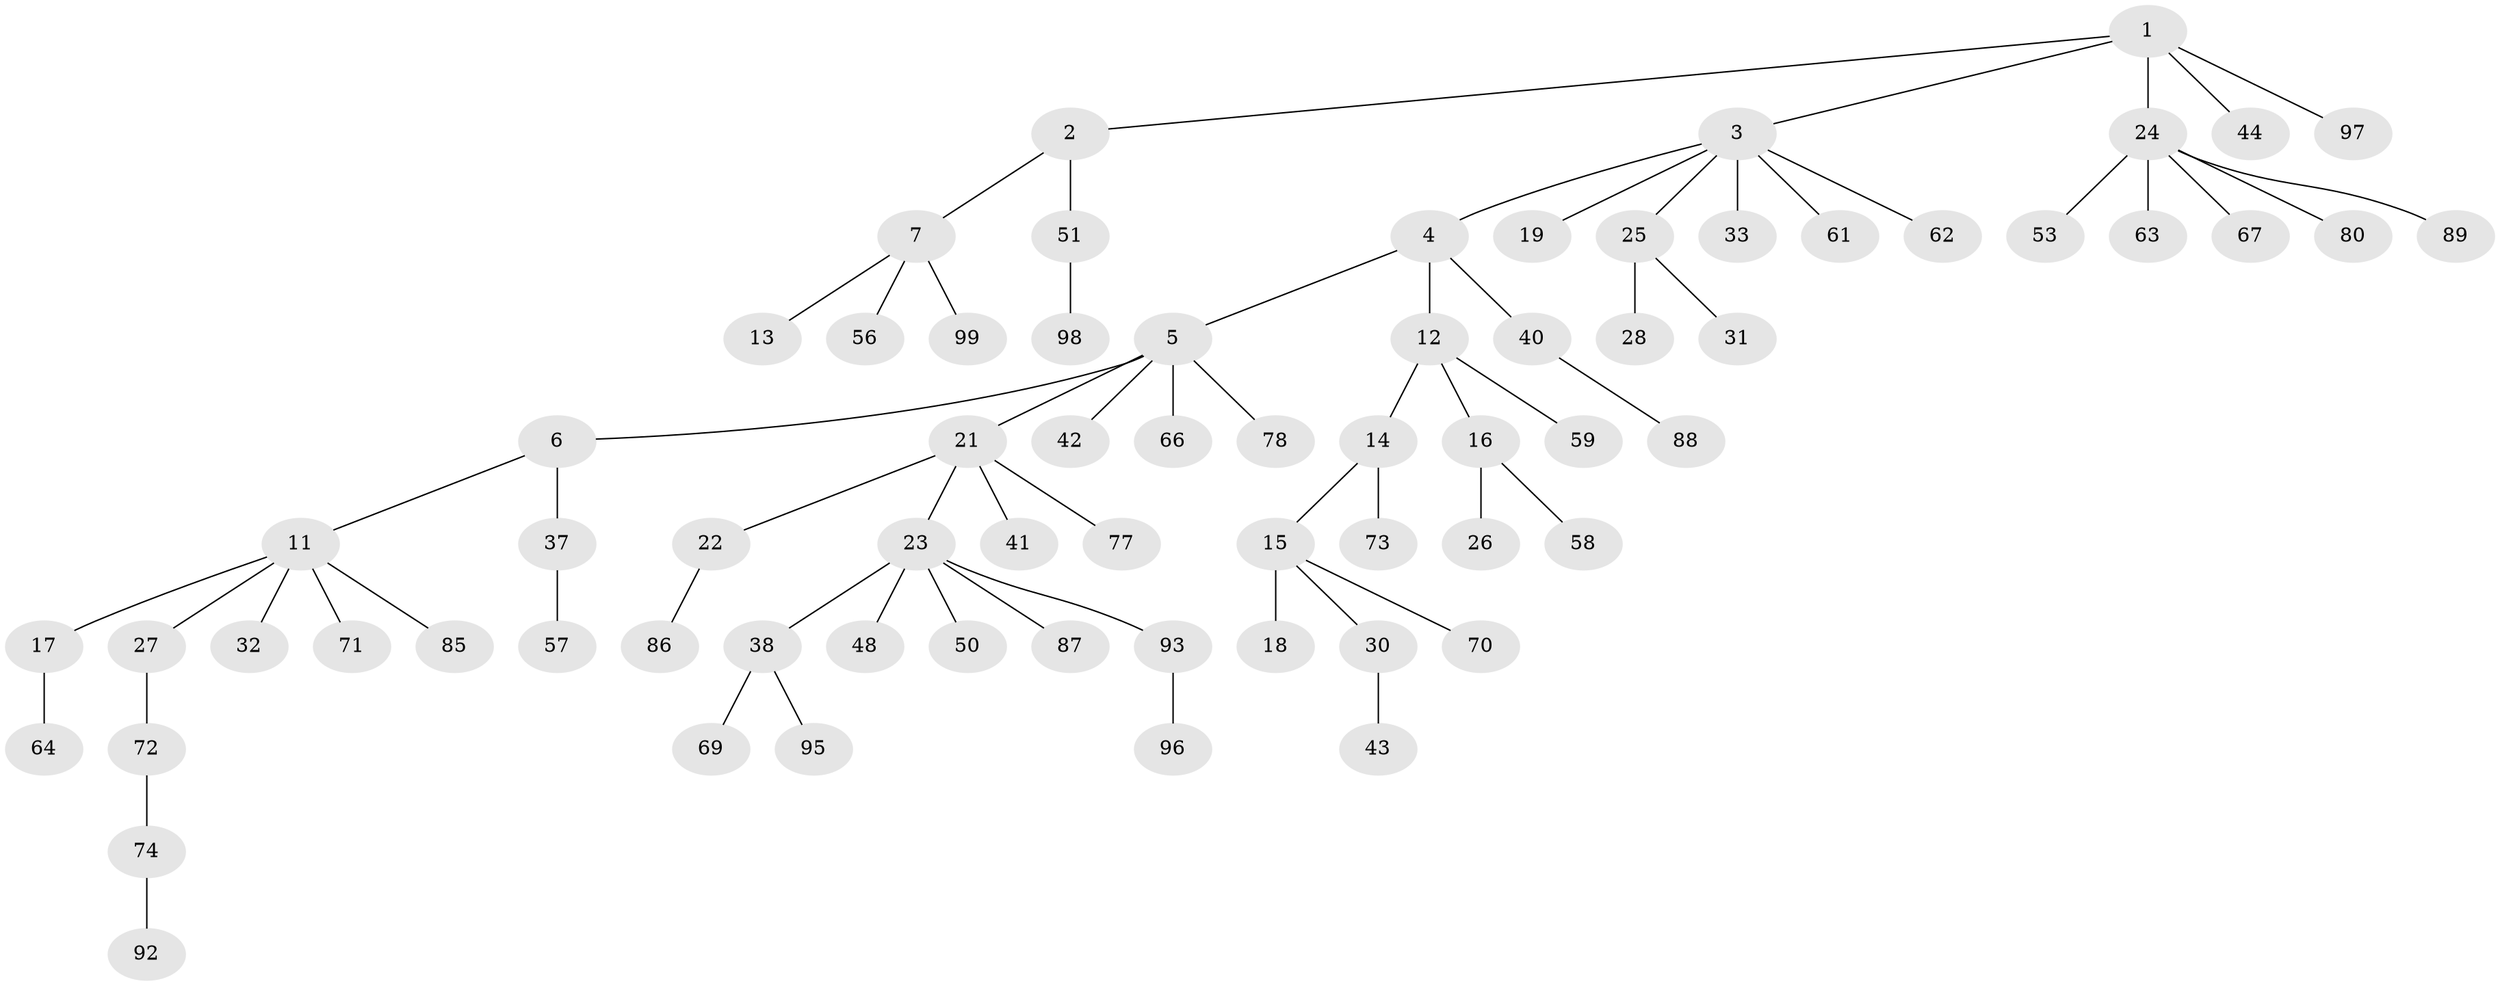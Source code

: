 // original degree distribution, {4: 0.09090909090909091, 7: 0.020202020202020204, 3: 0.0707070707070707, 2: 0.25252525252525254, 6: 0.030303030303030304, 5: 0.010101010101010102, 1: 0.5252525252525253}
// Generated by graph-tools (version 1.1) at 2025/11/02/27/25 16:11:27]
// undirected, 70 vertices, 69 edges
graph export_dot {
graph [start="1"]
  node [color=gray90,style=filled];
  1 [super="+8"];
  2 [super="+68"];
  3 [super="+35"];
  4 [super="+10"];
  5 [super="+49"];
  6 [super="+75"];
  7 [super="+9"];
  11 [super="+20"];
  12 [super="+39"];
  13 [super="+82"];
  14 [super="+36"];
  15 [super="+52"];
  16 [super="+29"];
  17 [super="+91"];
  18;
  19;
  21 [super="+83"];
  22 [super="+55"];
  23 [super="+65"];
  24 [super="+34"];
  25 [super="+79"];
  26 [super="+54"];
  27 [super="+45"];
  28;
  30;
  31;
  32 [super="+47"];
  33;
  37;
  38;
  40;
  41;
  42 [super="+60"];
  43 [super="+46"];
  44;
  48;
  50;
  51 [super="+81"];
  53;
  56;
  57;
  58;
  59;
  61;
  62;
  63;
  64 [super="+90"];
  66 [super="+76"];
  67;
  69;
  70;
  71;
  72;
  73;
  74 [super="+84"];
  77;
  78;
  80;
  85;
  86;
  87;
  88;
  89 [super="+94"];
  92;
  93;
  95;
  96;
  97;
  98;
  99;
  1 -- 2;
  1 -- 3;
  1 -- 24;
  1 -- 44;
  1 -- 97;
  2 -- 7;
  2 -- 51;
  3 -- 4;
  3 -- 19;
  3 -- 25;
  3 -- 33;
  3 -- 61;
  3 -- 62;
  4 -- 5;
  4 -- 40;
  4 -- 12;
  5 -- 6;
  5 -- 21;
  5 -- 42;
  5 -- 66;
  5 -- 78;
  6 -- 11;
  6 -- 37;
  7 -- 99;
  7 -- 56;
  7 -- 13;
  11 -- 17;
  11 -- 27;
  11 -- 32;
  11 -- 71;
  11 -- 85;
  12 -- 14;
  12 -- 16;
  12 -- 59;
  14 -- 15;
  14 -- 73;
  15 -- 18;
  15 -- 30;
  15 -- 70;
  16 -- 26;
  16 -- 58;
  17 -- 64;
  21 -- 22;
  21 -- 23;
  21 -- 41;
  21 -- 77;
  22 -- 86;
  23 -- 38;
  23 -- 48;
  23 -- 50;
  23 -- 93;
  23 -- 87;
  24 -- 63;
  24 -- 89;
  24 -- 67;
  24 -- 80;
  24 -- 53;
  25 -- 28;
  25 -- 31;
  27 -- 72;
  30 -- 43;
  37 -- 57;
  38 -- 69;
  38 -- 95;
  40 -- 88;
  51 -- 98;
  72 -- 74;
  74 -- 92;
  93 -- 96;
}
